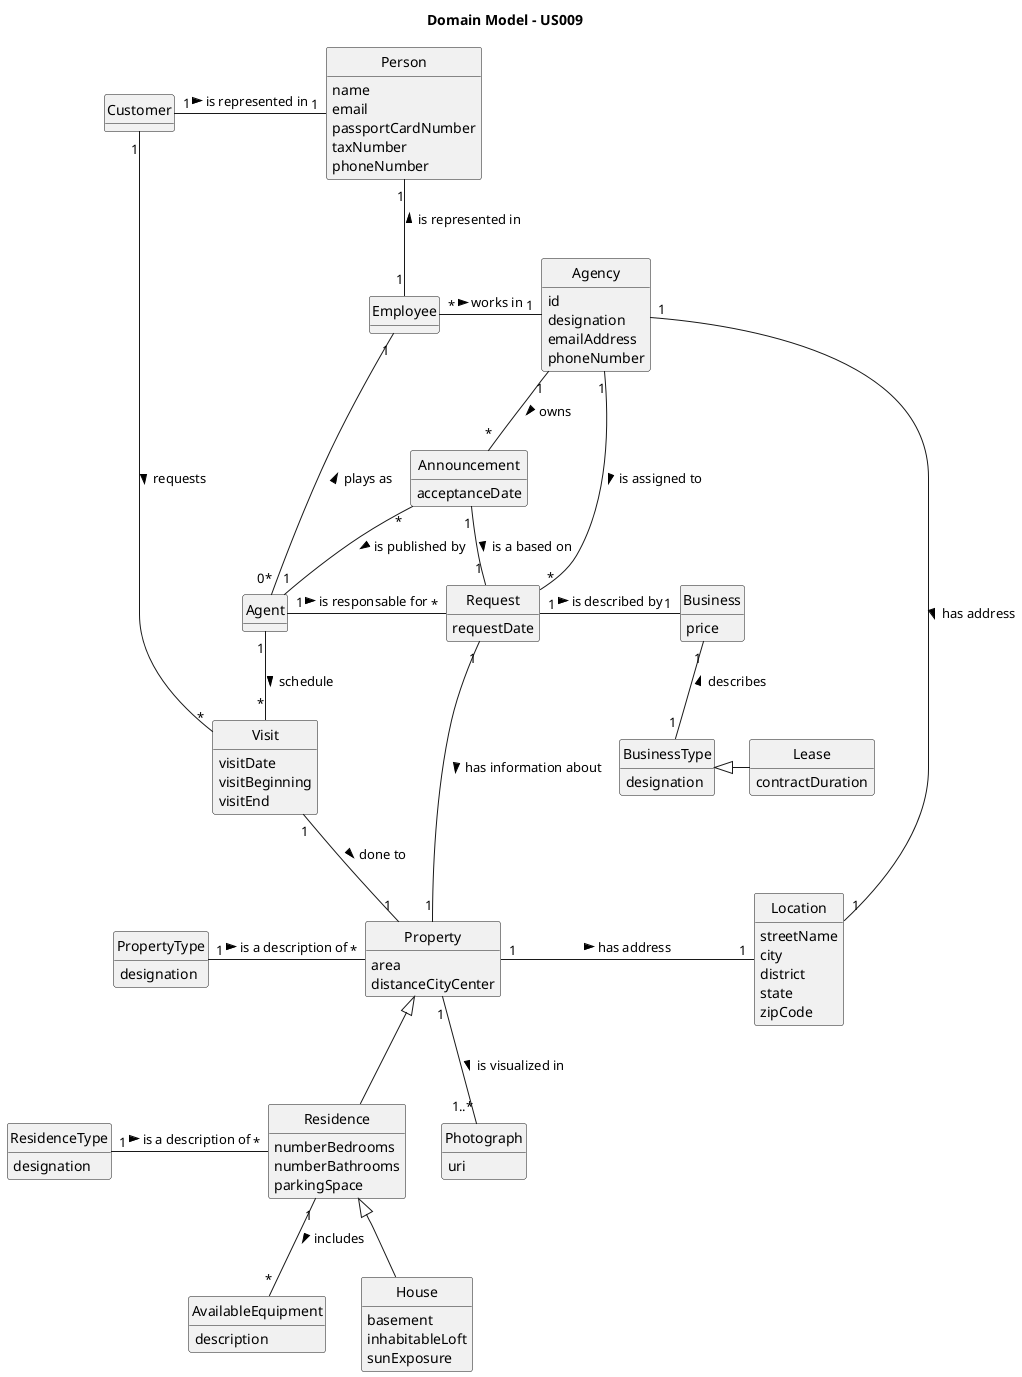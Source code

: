 @startuml
skinparam monochrome true
skinparam packageStyle rectangle
skinparam shadowing false

skinparam classAttributeIconSize 0

hide circle
hide methods

title Domain Model - US009

class Visit {
    visitDate
    visitBeginning
    visitEnd
}

class Customer {
}

class Request {
    requestDate
}

class Business {
    price
}

class BusinessType {
    designation
}

class Lease {
    contractDuration
}

class PropertyType {
    designation
}

class Agent {

}

class Person {
      name
      email
      passportCardNumber
      taxNumber
      phoneNumber
}

class Employee {
}


class Agency {
   id
   designation
   emailAddress
   phoneNumber
}

class Location {
    streetName
    city
    district
    state
    zipCode
}

class Announcement {
    acceptanceDate
}

class Photograph {
    uri
}


class Property {
    area
    distanceCityCenter
}

class Residence {
    numberBedrooms
    numberBathrooms
    parkingSpace
}


class AvailableEquipment {
    description
}


class ResidenceType {
    designation
}


class House {
    basement
    inhabitableLoft
    sunExposure
}

Announcement "1" - "1" Request : is a based on >
Agency "1" -- "*" Announcement : owns >
Agency "1" - "1" Location : has address >
Agency "1" - "*" Request : is assigned to >
Customer "1" -- "*" Visit : requests >
Agent "1" -- "*" Visit : schedule >
Announcement "*" -- "1" Agent : is published by >
Agent "1" - "*" Request : is responsable for >
Agent "0*" -- "1" Employee : plays as >
Employee "*" -right- "1" Agency : works in >
Property "1" -- "1..*" Photograph : is visualized in >
Property "1" - "1" Location : has address >
Visit "1" -- "1" Property : done to >
PropertyType "1" - "*" Property : is a description of >
Residence "1" -- "*" AvailableEquipment : includes >
Residence -up-|> Property
Lease -left-|> BusinessType
House -up-|> Residence
ResidenceType "1" -right- "*" Residence : is a description of >
BusinessType "1" -up- "1" Business : describes >
Request "1" -right "1" Business : is described by >
Employee "1" -up- "1" Person : is represented in >
Customer "1" -right- "1" Person : is represented in >
Request "1" - "1" Property : has information about >

@enduml